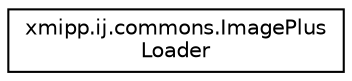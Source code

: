 digraph "Graphical Class Hierarchy"
{
  edge [fontname="Helvetica",fontsize="10",labelfontname="Helvetica",labelfontsize="10"];
  node [fontname="Helvetica",fontsize="10",shape=record];
  rankdir="LR";
  Node0 [label="xmipp.ij.commons.ImagePlus\lLoader",height=0.2,width=0.4,color="black", fillcolor="white", style="filled",URL="$classxmipp_1_1ij_1_1commons_1_1ImagePlusLoader.html"];
}
